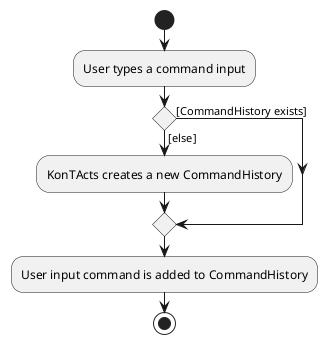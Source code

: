 @startuml
'https://plantuml.com/activity-diagram-beta

start
:User types a command input;
if () then ([CommandHistory exists])

else ([else])
:KonTActs creates a new CommandHistory;
endif

:User input command is added to CommandHistory;


stop

@enduml
